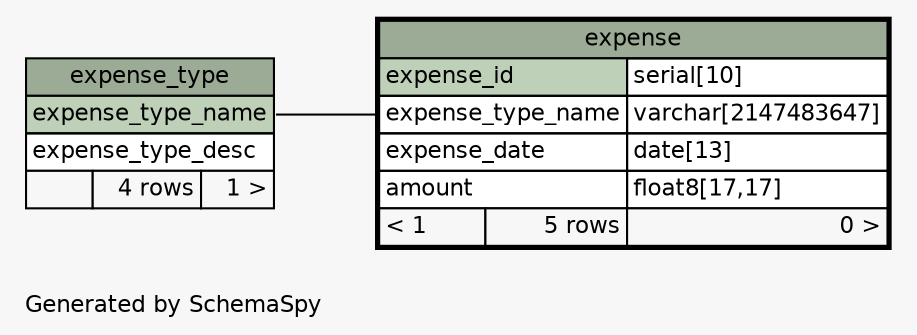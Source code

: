 // dot 2.20.3 on Windows XP 5.1
// SchemaSpy rev 514
digraph "oneDegreeRelationshipsDiagram" {
  graph [
    rankdir="RL"
    bgcolor="#f7f7f7"
    label="\nGenerated by SchemaSpy"
    labeljust="l"
    nodesep="0.18"
    ranksep="0.46"
    fontname="Helvetica"
    fontsize="11"
  ];
  node [
    fontname="Helvetica"
    fontsize="11"
    shape="plaintext"
  ];
  edge [
    arrowsize="0.8"
  ];
  "expense":"expense_type_name":w -> "expense_type":"expense_type_name":e [arrowhead=none arrowtail=crowodot];
  "expense" [
    label=<
    <TABLE BORDER="2" CELLBORDER="1" CELLSPACING="0" BGCOLOR="#ffffff">
      <TR><TD COLSPAN="3" BGCOLOR="#9bab96" ALIGN="CENTER">expense</TD></TR>
      <TR><TD PORT="expense_id" COLSPAN="2" BGCOLOR="#bed1b8" ALIGN="LEFT">expense_id</TD><TD PORT="expense_id.type" ALIGN="LEFT">serial[10]</TD></TR>
      <TR><TD PORT="expense_type_name" COLSPAN="2" ALIGN="LEFT">expense_type_name</TD><TD PORT="expense_type_name.type" ALIGN="LEFT">varchar[2147483647]</TD></TR>
      <TR><TD PORT="expense_date" COLSPAN="2" ALIGN="LEFT">expense_date</TD><TD PORT="expense_date.type" ALIGN="LEFT">date[13]</TD></TR>
      <TR><TD PORT="amount" COLSPAN="2" ALIGN="LEFT">amount</TD><TD PORT="amount.type" ALIGN="LEFT">float8[17,17]</TD></TR>
      <TR><TD ALIGN="LEFT" BGCOLOR="#f7f7f7">&lt; 1</TD><TD ALIGN="RIGHT" BGCOLOR="#f7f7f7">5 rows</TD><TD ALIGN="RIGHT" BGCOLOR="#f7f7f7">0 &gt;</TD></TR>
    </TABLE>>
    URL="expense.html"
    tooltip="expense"
  ];
  "expense_type" [
    label=<
    <TABLE BORDER="0" CELLBORDER="1" CELLSPACING="0" BGCOLOR="#ffffff">
      <TR><TD COLSPAN="3" BGCOLOR="#9bab96" ALIGN="CENTER">expense_type</TD></TR>
      <TR><TD PORT="expense_type_name" COLSPAN="3" BGCOLOR="#bed1b8" ALIGN="LEFT">expense_type_name</TD></TR>
      <TR><TD PORT="expense_type_desc" COLSPAN="3" ALIGN="LEFT">expense_type_desc</TD></TR>
      <TR><TD ALIGN="LEFT" BGCOLOR="#f7f7f7">  </TD><TD ALIGN="RIGHT" BGCOLOR="#f7f7f7">4 rows</TD><TD ALIGN="RIGHT" BGCOLOR="#f7f7f7">1 &gt;</TD></TR>
    </TABLE>>
    URL="expense_type.html"
    tooltip="expense_type"
  ];
}
